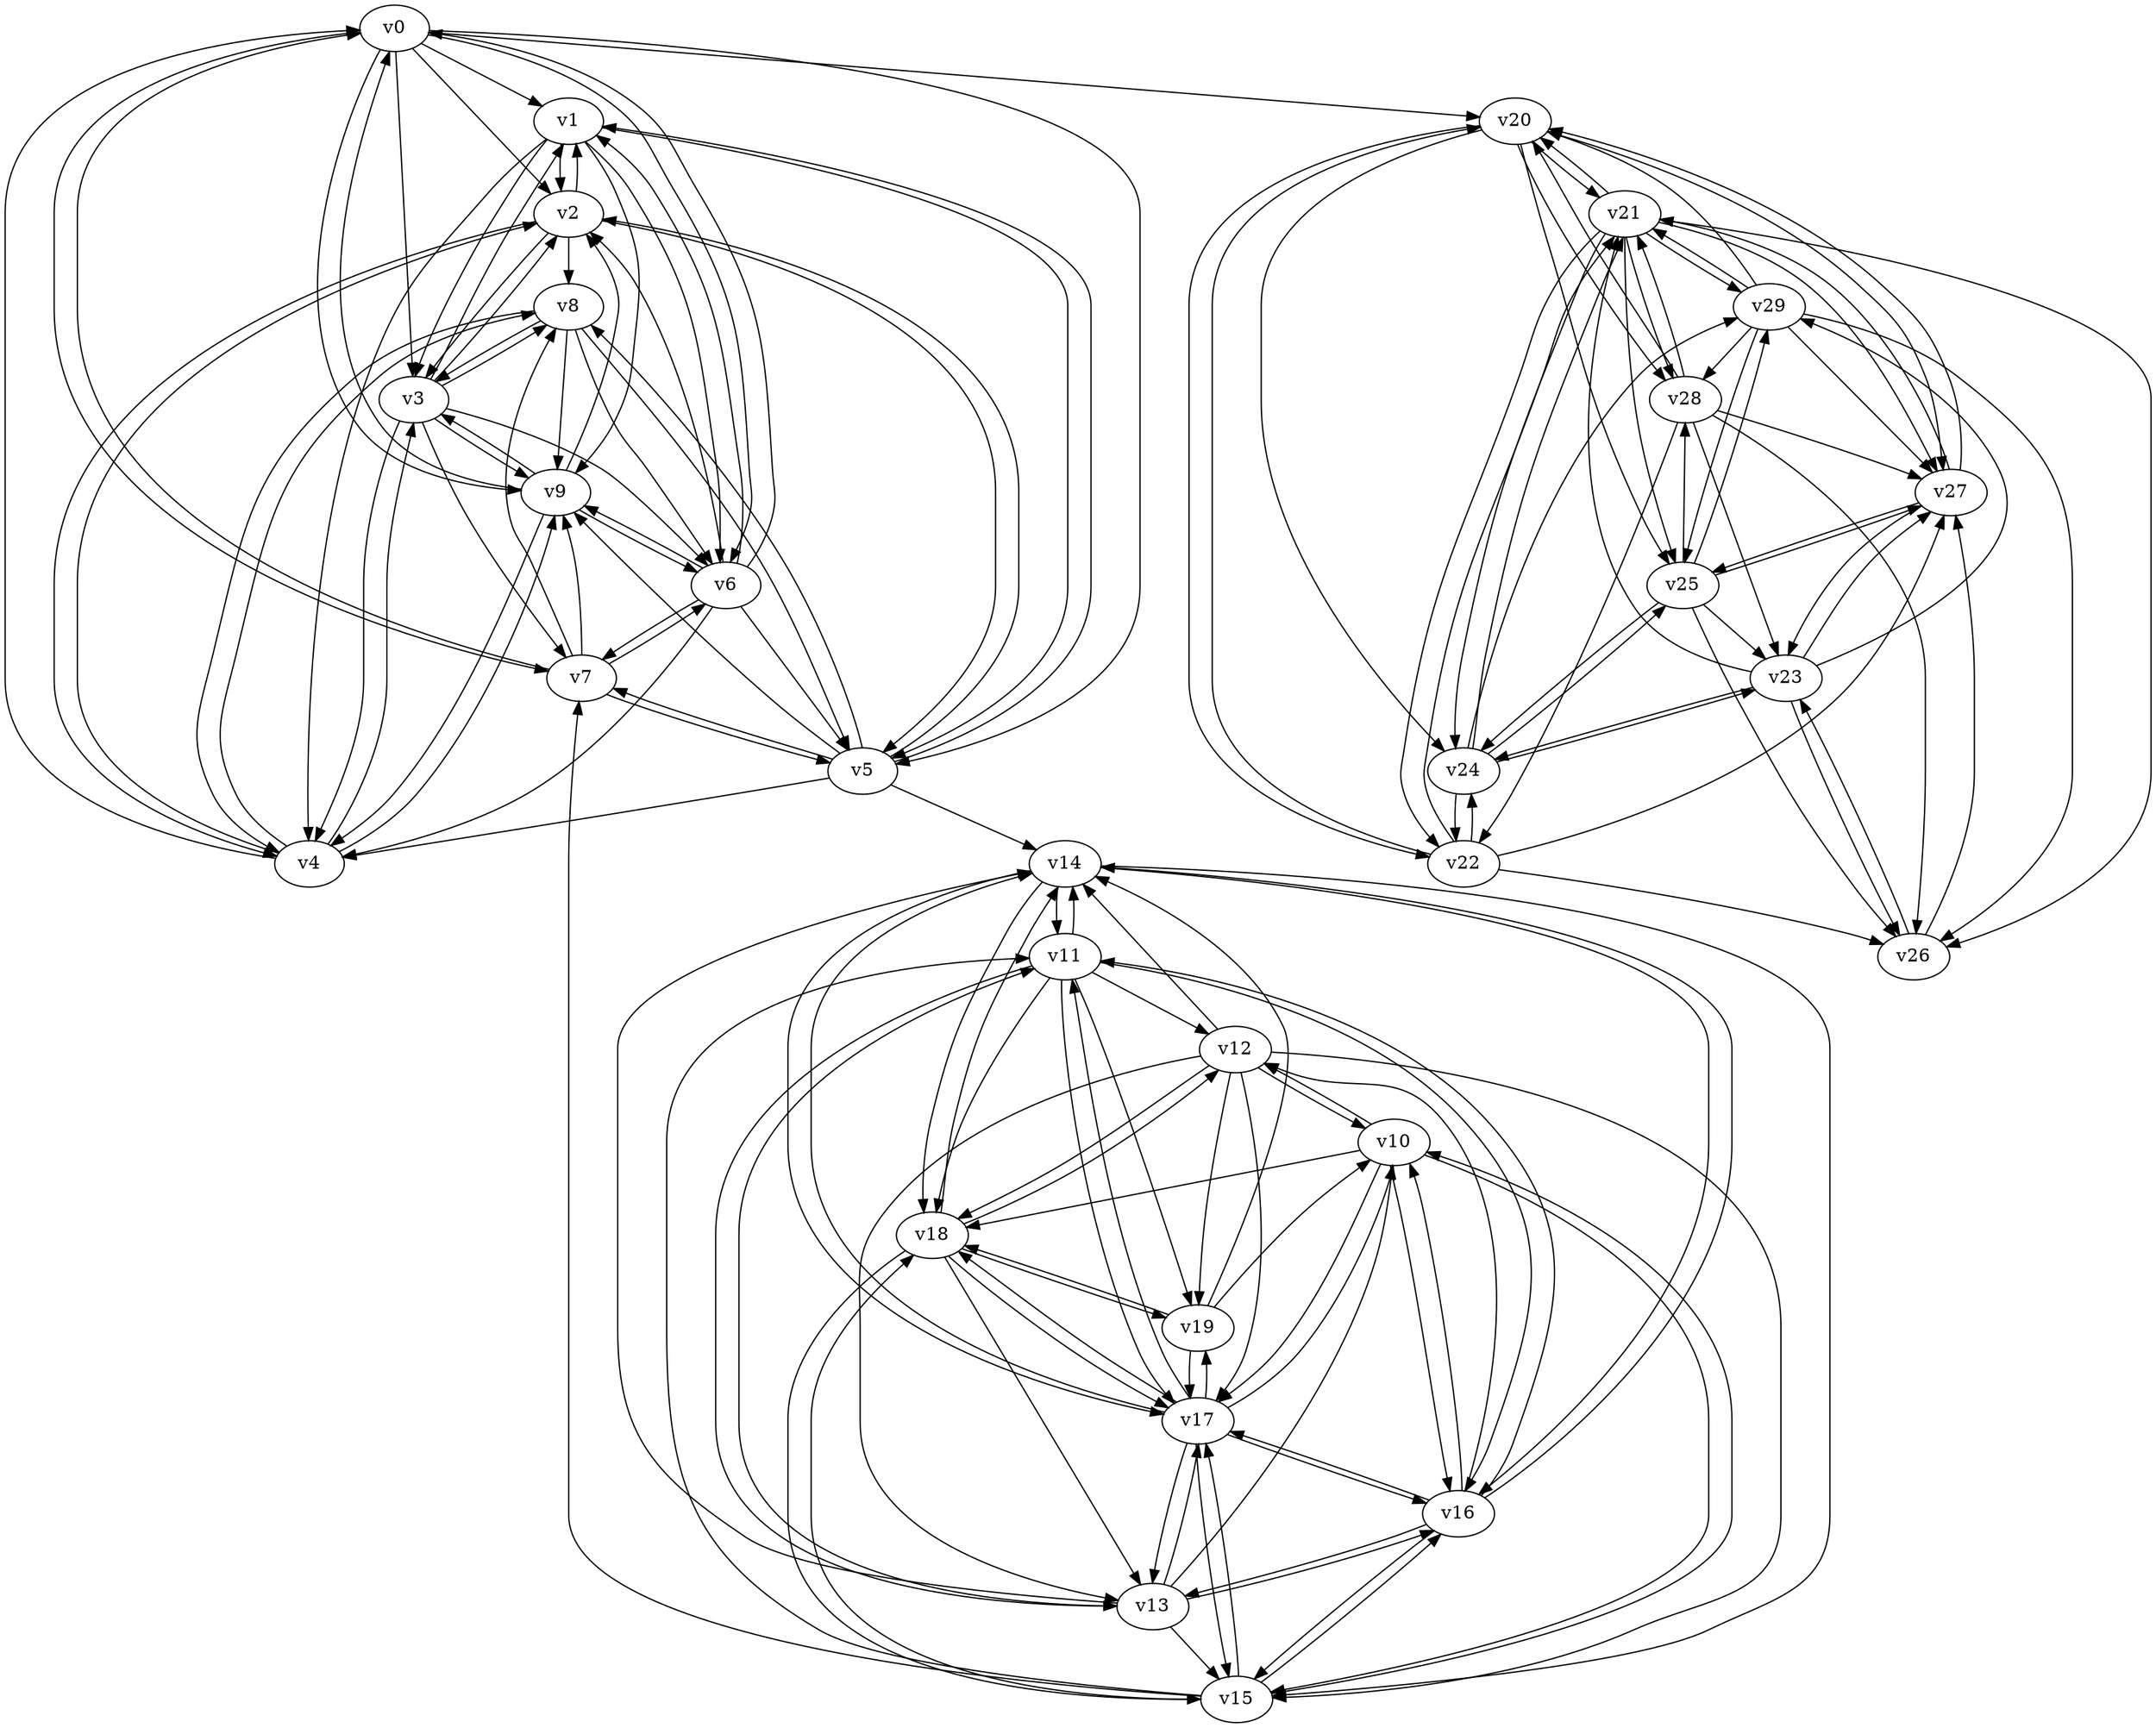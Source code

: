 digraph buchi_test040 {
    v0 [name="v0", player=0, priority=1];
    v1 [name="v1", player=1, priority=0];
    v2 [name="v2", player=0, priority=1];
    v3 [name="v3", player=0, priority=1];
    v4 [name="v4", player=1, priority=1];
    v5 [name="v5", player=1, priority=1];
    v6 [name="v6", player=0, priority=0];
    v7 [name="v7", player=1, priority=1];
    v8 [name="v8", player=0, priority=1];
    v9 [name="v9", player=1, priority=0];
    v10 [name="v10", player=0, priority=0];
    v11 [name="v11", player=1, priority=0];
    v12 [name="v12", player=0, priority=1];
    v13 [name="v13", player=0, priority=1];
    v14 [name="v14", player=1, priority=0];
    v15 [name="v15", player=0, priority=1];
    v16 [name="v16", player=0, priority=1];
    v17 [name="v17", player=1, priority=1];
    v18 [name="v18", player=1, priority=1];
    v19 [name="v19", player=0, priority=1];
    v20 [name="v20", player=1, priority=0];
    v21 [name="v21", player=1, priority=1];
    v22 [name="v22", player=0, priority=1];
    v23 [name="v23", player=1, priority=1];
    v24 [name="v24", player=1, priority=1];
    v25 [name="v25", player=1, priority=0];
    v26 [name="v26", player=0, priority=0];
    v27 [name="v27", player=1, priority=1];
    v28 [name="v28", player=0, priority=0];
    v29 [name="v29", player=0, priority=1];
    v25 -> v23;
    v4 -> v0;
    v18 -> v17;
    v4 -> v9;
    v5 -> v1;
    v8 -> v9;
    v22 -> v26;
    v0 -> v5;
    v28 -> v21;
    v19 -> v18;
    v11 -> v14;
    v6 -> v2;
    v13 -> v17;
    v16 -> v13;
    v26 -> v23;
    v4 -> v2;
    v18 -> v19;
    v3 -> v6;
    v20 -> v22;
    v12 -> v18;
    v14 -> v15;
    v17 -> v14;
    v23 -> v27;
    v0 -> v7;
    v2 -> v4;
    v28 -> v23;
    v11 -> v16;
    v13 -> v10;
    v15 -> v7;
    v6 -> v4;
    v15 -> v16;
    v16 -> v15;
    v18 -> v12;
    v25 -> v27;
    v3 -> v8;
    v20 -> v24;
    v8 -> v4;
    v22 -> v21;
    v9 -> v3;
    v14 -> v17;
    v17 -> v16;
    v29 -> v27;
    v5 -> v14;
    v23 -> v29;
    v0 -> v9;
    v7 -> v5;
    v24 -> v21;
    v15 -> v18;
    v16 -> v17;
    v18 -> v14;
    v25 -> v29;
    v3 -> v1;
    v29 -> v20;
    v12 -> v13;
    v5 -> v7;
    v21 -> v25;
    v0 -> v2;
    v1 -> v3;
    v10 -> v15;
    v13 -> v14;
    v15 -> v11;
    v16 -> v10;
    v24 -> v23;
    v12 -> v15;
    v5 -> v9;
    v17 -> v11;
    v20 -> v28;
    v21 -> v27;
    v23 -> v24;
    v1 -> v5;
    v6 -> v1;
    v7 -> v0;
    v10 -> v17;
    v13 -> v16;
    v16 -> v12;
    v7 -> v9;
    v24 -> v25;
    v25 -> v24;
    v5 -> v2;
    v20 -> v21;
    v21 -> v20;
    v9 -> v0;
    v12 -> v17;
    v22 -> v27;
    v21 -> v29;
    v23 -> v26;
    v11 -> v18;
    v16 -> v14;
    v25 -> v26;
    v12 -> v10;
    v3 -> v7;
    v5 -> v4;
    v22 -> v20;
    v21 -> v22;
    v9 -> v2;
    v12 -> v19;
    v14 -> v16;
    v26 -> v27;
    v29 -> v26;
    v8 -> v6;
    v17 -> v18;
    v10 -> v12;
    v1 -> v9;
    v13 -> v11;
    v2 -> v8;
    v28 -> v27;
    v0 -> v20;
    v25 -> v28;
    v3 -> v9;
    v20 -> v25;
    v4 -> v8;
    v21 -> v24;
    v23 -> v21;
    v14 -> v18;
    v29 -> v28;
    v1 -> v2;
    v27 -> v21;
    v2 -> v1;
    v19 -> v17;
    v28 -> v20;
    v11 -> v13;
    v3 -> v2;
    v29 -> v21;
    v12 -> v14;
    v14 -> v11;
    v21 -> v26;
    v17 -> v13;
    v19 -> v10;
    v1 -> v4;
    v0 -> v6;
    v2 -> v3;
    v27 -> v23;
    v10 -> v16;
    v28 -> v22;
    v3 -> v4;
    v4 -> v3;
    v21 -> v28;
    v8 -> v3;
    v17 -> v15;
    v1 -> v6;
    v27 -> v25;
    v2 -> v5;
    v10 -> v18;
    v11 -> v17;
    v6 -> v5;
    v15 -> v17;
    v18 -> v13;
    v24 -> v29;
    v29 -> v25;
    v8 -> v5;
    v9 -> v4;
    v0 -> v1;
    v19 -> v14;
    v28 -> v26;
    v11 -> v19;
    v15 -> v10;
    v6 -> v7;
    v7 -> v6;
    v24 -> v22;
    v18 -> v15;
    v5 -> v8;
    v17 -> v10;
    v20 -> v27;
    v9 -> v6;
    v0 -> v3;
    v17 -> v19;
    v22 -> v24;
    v27 -> v20;
    v11 -> v12;
    v6 -> v0;
    v13 -> v15;
    v6 -> v9;
    v16 -> v11;
    v7 -> v8;
}
